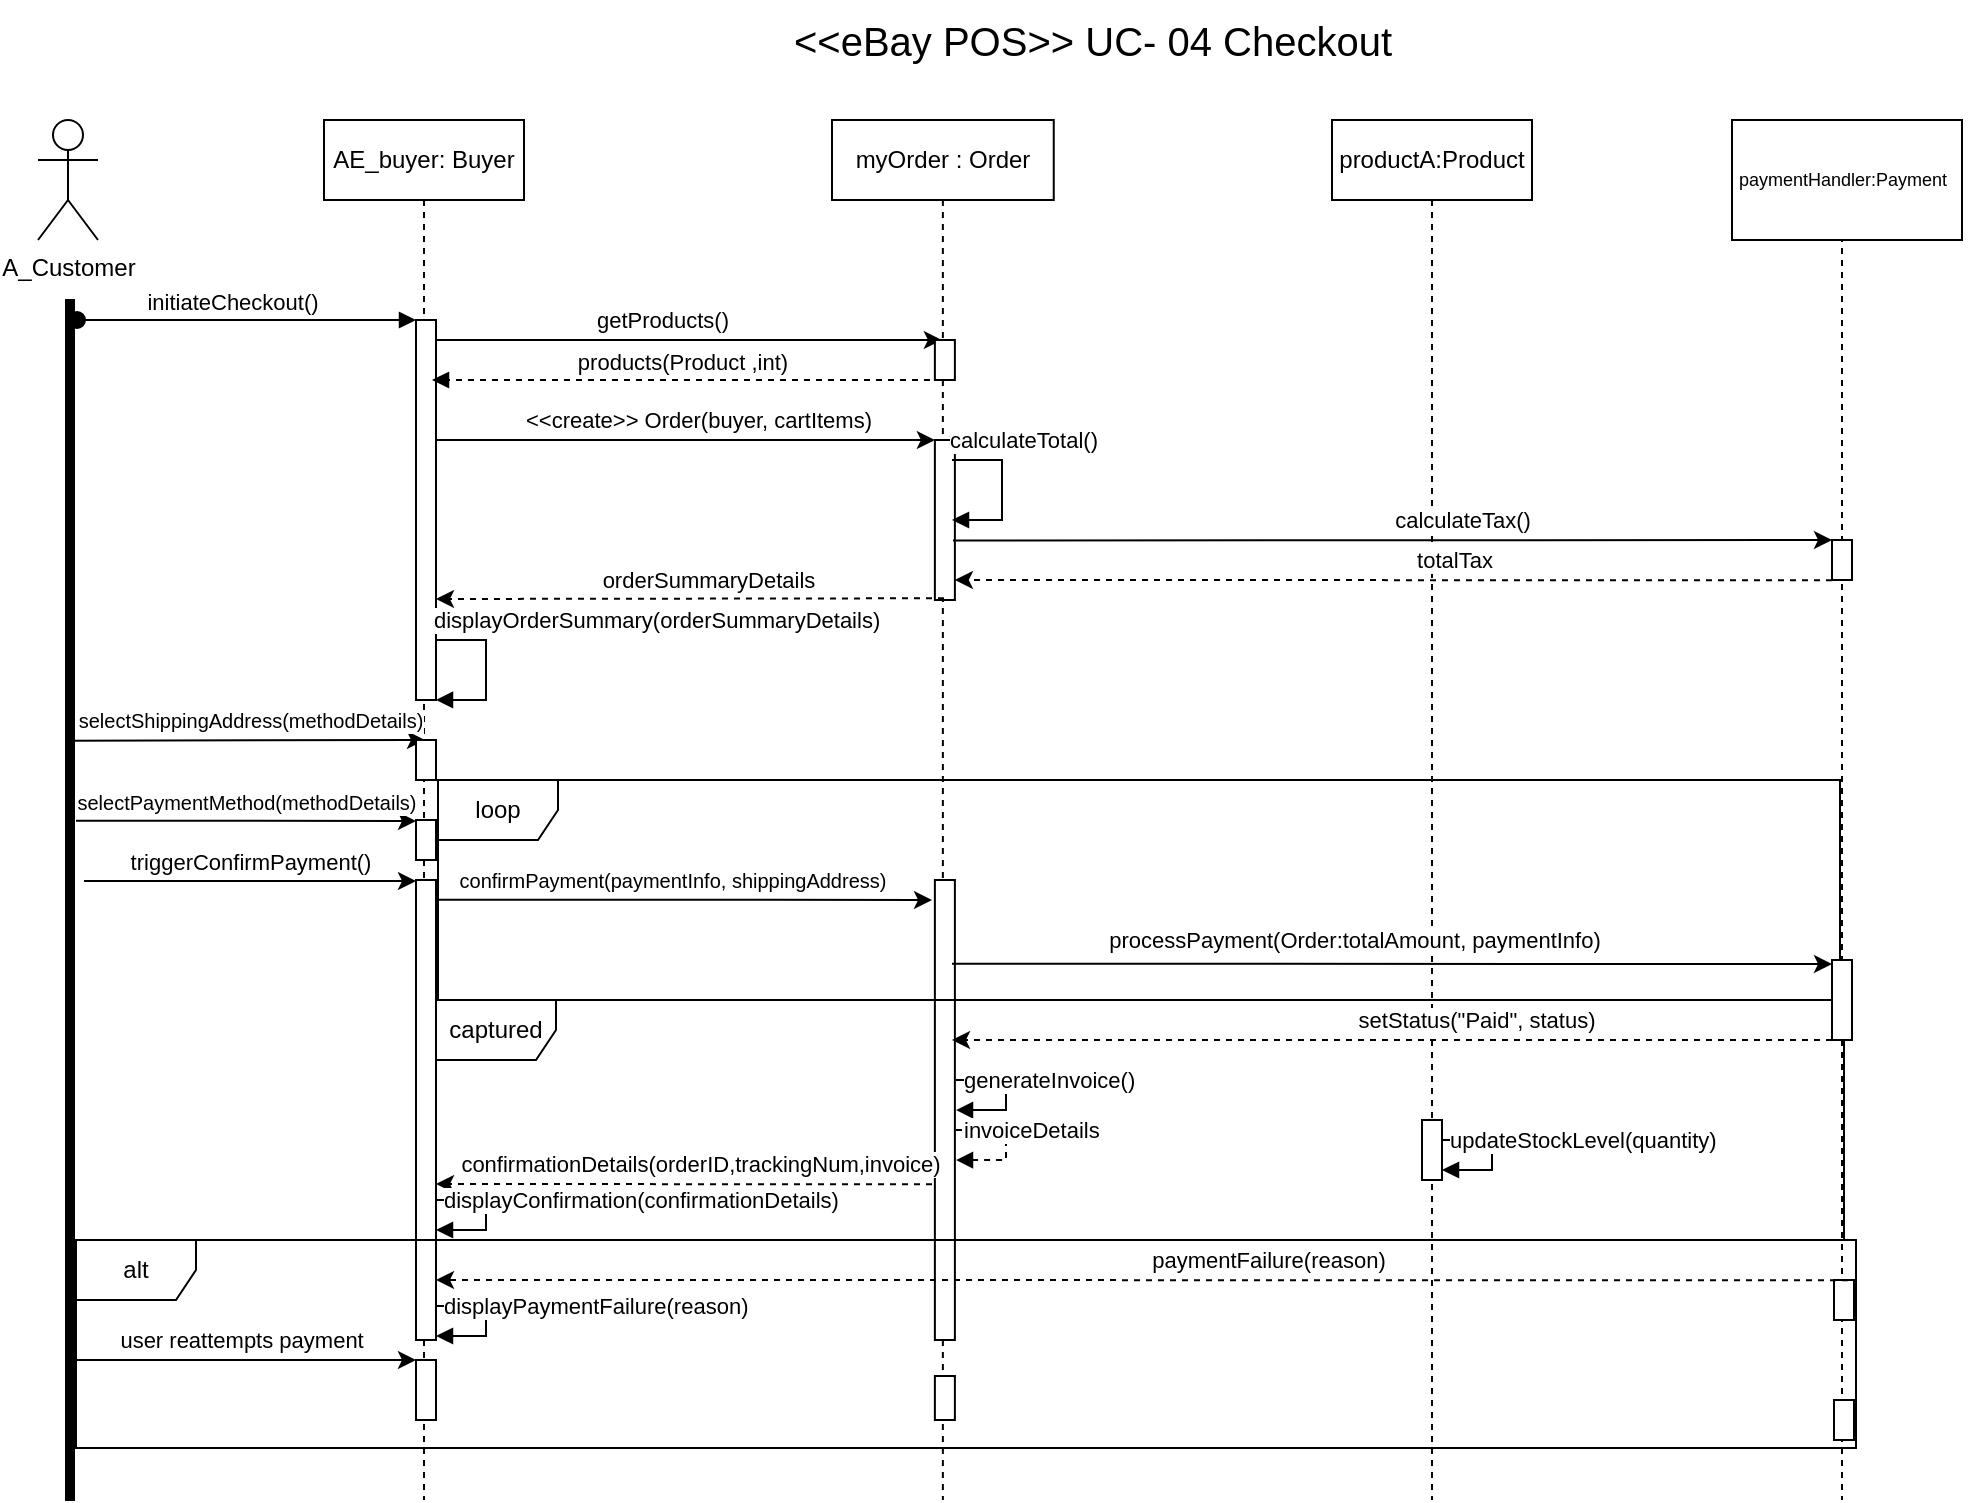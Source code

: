 <mxfile version="27.0.6">
  <diagram name="Page-1" id="2YBvvXClWsGukQMizWep">
    <mxGraphModel dx="2276" dy="859" grid="1" gridSize="10" guides="1" tooltips="1" connect="1" arrows="1" fold="1" page="1" pageScale="1" pageWidth="850" pageHeight="1100" math="0" shadow="0">
      <root>
        <mxCell id="0" />
        <mxCell id="1" parent="0" />
        <mxCell id="kN1TvL-AGW_TWXCYKgNe-4" value="A_Customer" style="shape=umlActor;verticalLabelPosition=bottom;verticalAlign=top;html=1;" parent="1" vertex="1">
          <mxGeometry x="-437" y="70" width="30" height="60" as="geometry" />
        </mxCell>
        <mxCell id="kN1TvL-AGW_TWXCYKgNe-6" value="" style="html=1;points=[[0,0,0,0,5],[0,1,0,0,-5],[1,0,0,0,5],[1,1,0,0,-5]];perimeter=orthogonalPerimeter;outlineConnect=0;targetShapes=umlLifeline;portConstraint=eastwest;newEdgeStyle={&quot;curved&quot;:0,&quot;rounded&quot;:0};fillColor=#000000;imageWidth=6;" parent="1" vertex="1">
          <mxGeometry x="-423" y="160" width="4" height="600" as="geometry" />
        </mxCell>
        <mxCell id="kN1TvL-AGW_TWXCYKgNe-8" value="initiateCheckout()" style="html=1;verticalAlign=bottom;startArrow=oval;startFill=1;endArrow=block;startSize=8;curved=0;rounded=0;" parent="1" edge="1">
          <mxGeometry x="-0.087" width="60" relative="1" as="geometry">
            <mxPoint x="-417.5" y="170" as="sourcePoint" />
            <mxPoint x="-248.0" y="170" as="targetPoint" />
            <mxPoint as="offset" />
          </mxGeometry>
        </mxCell>
        <mxCell id="kN1TvL-AGW_TWXCYKgNe-25" value="" style="edgeStyle=elbowEdgeStyle;rounded=0;orthogonalLoop=1;jettySize=auto;html=1;elbow=vertical;curved=0;" parent="1" edge="1" target="kN1TvL-AGW_TWXCYKgNe-19">
          <mxGeometry relative="1" as="geometry">
            <mxPoint x="-242.0" y="179.996" as="sourcePoint" />
            <mxPoint x="-73.5" y="180" as="targetPoint" />
          </mxGeometry>
        </mxCell>
        <mxCell id="kN1TvL-AGW_TWXCYKgNe-26" value="getProducts()" style="edgeLabel;html=1;align=center;verticalAlign=middle;resizable=0;points=[];" parent="kN1TvL-AGW_TWXCYKgNe-25" vertex="1" connectable="0">
          <mxGeometry x="-0.239" y="4" relative="1" as="geometry">
            <mxPoint x="19" y="-6" as="offset" />
          </mxGeometry>
        </mxCell>
        <mxCell id="kN1TvL-AGW_TWXCYKgNe-13" value="AE_buyer: Buyer" style="shape=umlLifeline;perimeter=lifelinePerimeter;whiteSpace=wrap;html=1;container=0;dropTarget=0;collapsible=0;recursiveResize=0;outlineConnect=0;portConstraint=eastwest;newEdgeStyle={&quot;edgeStyle&quot;:&quot;elbowEdgeStyle&quot;,&quot;elbow&quot;:&quot;vertical&quot;,&quot;curved&quot;:0,&quot;rounded&quot;:0};" parent="1" vertex="1">
          <mxGeometry x="-294" y="70" width="100" height="690" as="geometry" />
        </mxCell>
        <mxCell id="HF9BvkSXhrn5gTn5HDKa-1" value="" style="html=1;points=[[0,0,0,0,5],[0,1,0,0,-5],[1,0,0,0,5],[1,1,0,0,-5]];perimeter=orthogonalPerimeter;outlineConnect=0;targetShapes=umlLifeline;portConstraint=eastwest;newEdgeStyle={&quot;curved&quot;:0,&quot;rounded&quot;:0};" parent="kN1TvL-AGW_TWXCYKgNe-13" vertex="1">
          <mxGeometry x="46" y="100" width="10" height="190" as="geometry" />
        </mxCell>
        <mxCell id="Sw7p4tAm8NIHKgo4iLP5-28" value="" style="html=1;points=[[0,0,0,0,5],[0,1,0,0,-5],[1,0,0,0,5],[1,1,0,0,-5]];perimeter=orthogonalPerimeter;outlineConnect=0;targetShapes=umlLifeline;portConstraint=eastwest;newEdgeStyle={&quot;curved&quot;:0,&quot;rounded&quot;:0};" parent="kN1TvL-AGW_TWXCYKgNe-13" vertex="1">
          <mxGeometry x="46" y="380" width="10" height="230" as="geometry" />
        </mxCell>
        <mxCell id="mtO_gDQZqmRhvzvz-Wwp-13" value="" style="html=1;points=[[0,0,0,0,5],[0,1,0,0,-5],[1,0,0,0,5],[1,1,0,0,-5]];perimeter=orthogonalPerimeter;outlineConnect=0;targetShapes=umlLifeline;portConstraint=eastwest;newEdgeStyle={&quot;curved&quot;:0,&quot;rounded&quot;:0};" parent="kN1TvL-AGW_TWXCYKgNe-13" vertex="1">
          <mxGeometry x="46" y="620" width="10" height="30" as="geometry" />
        </mxCell>
        <mxCell id="kN1TvL-AGW_TWXCYKgNe-19" value="myOrder : Order" style="shape=umlLifeline;perimeter=lifelinePerimeter;whiteSpace=wrap;html=1;container=0;dropTarget=0;collapsible=0;recursiveResize=0;outlineConnect=0;portConstraint=eastwest;newEdgeStyle={&quot;edgeStyle&quot;:&quot;elbowEdgeStyle&quot;,&quot;elbow&quot;:&quot;vertical&quot;,&quot;curved&quot;:0,&quot;rounded&quot;:0};" parent="1" vertex="1">
          <mxGeometry x="-40" y="70" width="110.87" height="690" as="geometry" />
        </mxCell>
        <mxCell id="kN1TvL-AGW_TWXCYKgNe-66" value="" style="html=1;points=[[0,0,0,0,5],[0,1,0,0,-5],[1,0,0,0,5],[1,1,0,0,-5]];perimeter=orthogonalPerimeter;outlineConnect=0;targetShapes=umlLifeline;portConstraint=eastwest;newEdgeStyle={&quot;curved&quot;:0,&quot;rounded&quot;:0};" parent="kN1TvL-AGW_TWXCYKgNe-19" vertex="1">
          <mxGeometry x="51.44" y="380" width="10" height="230" as="geometry" />
        </mxCell>
        <mxCell id="kN1TvL-AGW_TWXCYKgNe-73" value="" style="html=1;points=[[0,0,0,0,5],[0,1,0,0,-5],[1,0,0,0,5],[1,1,0,0,-5]];perimeter=orthogonalPerimeter;outlineConnect=0;targetShapes=umlLifeline;portConstraint=eastwest;newEdgeStyle={&quot;curved&quot;:0,&quot;rounded&quot;:0};" parent="kN1TvL-AGW_TWXCYKgNe-19" vertex="1">
          <mxGeometry x="51.44" y="160" width="10" height="80" as="geometry" />
        </mxCell>
        <mxCell id="mtO_gDQZqmRhvzvz-Wwp-22" value="" style="html=1;points=[[0,0,0,0,5],[0,1,0,0,-5],[1,0,0,0,5],[1,1,0,0,-5]];perimeter=orthogonalPerimeter;outlineConnect=0;targetShapes=umlLifeline;portConstraint=eastwest;newEdgeStyle={&quot;curved&quot;:0,&quot;rounded&quot;:0};" parent="kN1TvL-AGW_TWXCYKgNe-19" vertex="1">
          <mxGeometry x="51.44" y="628" width="10" height="22" as="geometry" />
        </mxCell>
        <mxCell id="Sw7p4tAm8NIHKgo4iLP5-13" value="" style="html=1;points=[[0,0,0,0,5],[0,1,0,0,-5],[1,0,0,0,5],[1,1,0,0,-5]];perimeter=orthogonalPerimeter;outlineConnect=0;targetShapes=umlLifeline;portConstraint=eastwest;newEdgeStyle={&quot;curved&quot;:0,&quot;rounded&quot;:0};" parent="kN1TvL-AGW_TWXCYKgNe-19" vertex="1">
          <mxGeometry x="51.44" y="110" width="10" height="20" as="geometry" />
        </mxCell>
        <mxCell id="kN1TvL-AGW_TWXCYKgNe-23" value="" style="shape=umlLifeline;perimeter=lifelinePerimeter;whiteSpace=wrap;html=1;container=1;dropTarget=0;collapsible=0;recursiveResize=0;outlineConnect=0;portConstraint=eastwest;newEdgeStyle={&quot;curved&quot;:0,&quot;rounded&quot;:0};participant=umlActor;" parent="1" vertex="1">
          <mxGeometry x="455" y="70" width="20" height="690" as="geometry" />
        </mxCell>
        <mxCell id="HF9BvkSXhrn5gTn5HDKa-6" value="" style="html=1;points=[[0,0,0,0,5],[0,1,0,0,-5],[1,0,0,0,5],[1,1,0,0,-5]];perimeter=orthogonalPerimeter;outlineConnect=0;targetShapes=umlLifeline;portConstraint=eastwest;newEdgeStyle={&quot;curved&quot;:0,&quot;rounded&quot;:0};" parent="kN1TvL-AGW_TWXCYKgNe-23" vertex="1">
          <mxGeometry x="6" y="640" width="10" height="20" as="geometry" />
        </mxCell>
        <mxCell id="ykOPbRQtEB0h3hrjc40J-9" value="" style="html=1;points=[[0,0,0,0,5],[0,1,0,0,-5],[1,0,0,0,5],[1,1,0,0,-5]];perimeter=orthogonalPerimeter;outlineConnect=0;targetShapes=umlLifeline;portConstraint=eastwest;newEdgeStyle={&quot;curved&quot;:0,&quot;rounded&quot;:0};" parent="kN1TvL-AGW_TWXCYKgNe-23" vertex="1">
          <mxGeometry x="6" y="580" width="10" height="20" as="geometry" />
        </mxCell>
        <mxCell id="nH1G99oQ00qSDfp580w2-2" value="" style="html=1;points=[[0,0,0,0,5],[0,1,0,0,-5],[1,0,0,0,5],[1,1,0,0,-5]];perimeter=orthogonalPerimeter;outlineConnect=0;targetShapes=umlLifeline;portConstraint=eastwest;newEdgeStyle={&quot;curved&quot;:0,&quot;rounded&quot;:0};" vertex="1" parent="kN1TvL-AGW_TWXCYKgNe-23">
          <mxGeometry x="5" y="210" width="10" height="20" as="geometry" />
        </mxCell>
        <mxCell id="kN1TvL-AGW_TWXCYKgNe-31" value="" style="edgeStyle=elbowEdgeStyle;rounded=0;orthogonalLoop=1;jettySize=auto;html=1;elbow=vertical;curved=0;" parent="1" target="kN1TvL-AGW_TWXCYKgNe-73" edge="1">
          <mxGeometry relative="1" as="geometry">
            <mxPoint x="-238.0" y="229.996" as="sourcePoint" />
            <mxPoint x="-103.13" y="229.996" as="targetPoint" />
          </mxGeometry>
        </mxCell>
        <mxCell id="Sw7p4tAm8NIHKgo4iLP5-3" value="&amp;lt;&amp;lt;create&amp;gt;&amp;gt; Order(buyer, cartItems)" style="edgeLabel;html=1;align=center;verticalAlign=middle;resizable=0;points=[];" parent="kN1TvL-AGW_TWXCYKgNe-31" vertex="1" connectable="0">
          <mxGeometry x="0.298" relative="1" as="geometry">
            <mxPoint x="-31" y="-10" as="offset" />
          </mxGeometry>
        </mxCell>
        <mxCell id="kN1TvL-AGW_TWXCYKgNe-64" value="productA:Product" style="shape=umlLifeline;perimeter=lifelinePerimeter;whiteSpace=wrap;html=1;container=0;dropTarget=0;collapsible=0;recursiveResize=0;outlineConnect=0;portConstraint=eastwest;newEdgeStyle={&quot;edgeStyle&quot;:&quot;elbowEdgeStyle&quot;,&quot;elbow&quot;:&quot;vertical&quot;,&quot;curved&quot;:0,&quot;rounded&quot;:0};" parent="1" vertex="1">
          <mxGeometry x="210" y="70" width="100" height="690" as="geometry" />
        </mxCell>
        <mxCell id="kN1TvL-AGW_TWXCYKgNe-87" value="" style="edgeStyle=elbowEdgeStyle;rounded=0;orthogonalLoop=1;jettySize=auto;html=1;elbow=vertical;curved=0;exitX=1;exitY=1;exitDx=0;exitDy=-5;exitPerimeter=0;" parent="1" edge="1">
          <mxGeometry relative="1" as="geometry">
            <mxPoint x="-414" y="450.46" as="sourcePoint" />
            <mxPoint x="-248" y="450.17" as="targetPoint" />
          </mxGeometry>
        </mxCell>
        <mxCell id="kN1TvL-AGW_TWXCYKgNe-88" value="triggerConfirmPayment()" style="edgeLabel;html=1;align=center;verticalAlign=middle;resizable=0;points=[];" parent="kN1TvL-AGW_TWXCYKgNe-87" vertex="1" connectable="0">
          <mxGeometry x="-0.239" y="4" relative="1" as="geometry">
            <mxPoint x="19" y="-6" as="offset" />
          </mxGeometry>
        </mxCell>
        <mxCell id="kN1TvL-AGW_TWXCYKgNe-93" value="&amp;lt;&amp;lt;eBay POS&amp;gt;&amp;gt; UC- 04 Checkout" style="text;html=1;align=center;verticalAlign=middle;resizable=0;points=[];autosize=1;strokeColor=none;fillColor=none;fontSize=20;" parent="1" vertex="1">
          <mxGeometry x="-70" y="10" width="320" height="40" as="geometry" />
        </mxCell>
        <mxCell id="Sw7p4tAm8NIHKgo4iLP5-1" value="products(Product ,int)" style="html=1;verticalAlign=bottom;endArrow=block;curved=0;rounded=0;dashed=1;" parent="1" edge="1">
          <mxGeometry width="80" relative="1" as="geometry">
            <mxPoint x="9" y="200" as="sourcePoint" />
            <mxPoint x="-240" y="200" as="targetPoint" />
          </mxGeometry>
        </mxCell>
        <mxCell id="Sw7p4tAm8NIHKgo4iLP5-2" value="" style="edgeStyle=elbowEdgeStyle;rounded=0;orthogonalLoop=1;jettySize=auto;html=1;elbow=vertical;curved=0;" parent="1" source="Sw7p4tAm8NIHKgo4iLP5-16" edge="1">
          <mxGeometry relative="1" as="geometry">
            <mxPoint x="-360.0" y="389.996" as="sourcePoint" />
            <mxPoint x="-243" y="390" as="targetPoint" />
          </mxGeometry>
        </mxCell>
        <mxCell id="Sw7p4tAm8NIHKgo4iLP5-6" value="" style="edgeStyle=elbowEdgeStyle;rounded=0;orthogonalLoop=1;jettySize=auto;html=1;elbow=vertical;curved=0;dashed=1;" parent="1" edge="1">
          <mxGeometry relative="1" as="geometry">
            <mxPoint x="16" y="309.13" as="sourcePoint" />
            <mxPoint x="-238" y="309.571" as="targetPoint" />
            <Array as="points" />
          </mxGeometry>
        </mxCell>
        <mxCell id="Sw7p4tAm8NIHKgo4iLP5-7" value="orderSummaryDetails" style="edgeLabel;html=1;align=center;verticalAlign=middle;resizable=0;points=[];" parent="Sw7p4tAm8NIHKgo4iLP5-6" vertex="1" connectable="0">
          <mxGeometry x="-0.239" y="4" relative="1" as="geometry">
            <mxPoint x="-22" y="-14" as="offset" />
          </mxGeometry>
        </mxCell>
        <mxCell id="Sw7p4tAm8NIHKgo4iLP5-8" value="displayOrderSummary(orderSummaryDetails)" style="html=1;align=left;spacingLeft=2;endArrow=block;rounded=0;edgeStyle=orthogonalEdgeStyle;curved=0;rounded=0;" parent="1" edge="1">
          <mxGeometry x="-1" y="11" relative="1" as="geometry">
            <mxPoint x="-238" y="329.98" as="sourcePoint" />
            <Array as="points">
              <mxPoint x="-213" y="359.98" />
            </Array>
            <mxPoint x="-238" y="359.98" as="targetPoint" />
            <mxPoint x="-5" y="1" as="offset" />
          </mxGeometry>
        </mxCell>
        <mxCell id="Sw7p4tAm8NIHKgo4iLP5-10" value="calculateTotal()" style="html=1;align=left;spacingLeft=2;endArrow=block;rounded=0;edgeStyle=orthogonalEdgeStyle;curved=0;rounded=0;" parent="1" edge="1">
          <mxGeometry x="-1" y="11" relative="1" as="geometry">
            <mxPoint x="20" y="240" as="sourcePoint" />
            <Array as="points">
              <mxPoint x="45" y="270" />
            </Array>
            <mxPoint x="20" y="270" as="targetPoint" />
            <mxPoint x="-5" y="1" as="offset" />
          </mxGeometry>
        </mxCell>
        <mxCell id="Sw7p4tAm8NIHKgo4iLP5-18" value="" style="edgeStyle=elbowEdgeStyle;rounded=0;orthogonalLoop=1;jettySize=auto;html=1;elbow=vertical;curved=0;" parent="1" edge="1">
          <mxGeometry relative="1" as="geometry">
            <mxPoint x="-423.0" y="380.326" as="sourcePoint" />
            <mxPoint x="-243.5" y="379.997" as="targetPoint" />
          </mxGeometry>
        </mxCell>
        <mxCell id="Sw7p4tAm8NIHKgo4iLP5-19" value="selectShippingAddress(methodDetails)" style="edgeLabel;html=1;align=center;verticalAlign=middle;resizable=0;points=[];fontSize=10;" parent="Sw7p4tAm8NIHKgo4iLP5-18" vertex="1" connectable="0">
          <mxGeometry x="-0.152" y="9" relative="1" as="geometry">
            <mxPoint x="16" y="-1" as="offset" />
          </mxGeometry>
        </mxCell>
        <mxCell id="Sw7p4tAm8NIHKgo4iLP5-16" value="" style="html=1;points=[[0,0,0,0,5],[0,1,0,0,-5],[1,0,0,0,5],[1,1,0,0,-5]];perimeter=orthogonalPerimeter;outlineConnect=0;targetShapes=umlLifeline;portConstraint=eastwest;newEdgeStyle={&quot;curved&quot;:0,&quot;rounded&quot;:0};" parent="1" vertex="1">
          <mxGeometry x="-248" y="380" width="10" height="20" as="geometry" />
        </mxCell>
        <mxCell id="Sw7p4tAm8NIHKgo4iLP5-22" value="" style="edgeStyle=elbowEdgeStyle;rounded=0;orthogonalLoop=1;jettySize=auto;html=1;elbow=vertical;curved=0;" parent="1" source="Sw7p4tAm8NIHKgo4iLP5-24" edge="1">
          <mxGeometry relative="1" as="geometry">
            <mxPoint x="-418.0" y="420.326" as="sourcePoint" />
            <mxPoint x="-243" y="420" as="targetPoint" />
          </mxGeometry>
        </mxCell>
        <mxCell id="Sw7p4tAm8NIHKgo4iLP5-25" value="" style="edgeStyle=elbowEdgeStyle;rounded=0;orthogonalLoop=1;jettySize=auto;html=1;elbow=vertical;curved=0;" parent="1" target="Sw7p4tAm8NIHKgo4iLP5-24" edge="1">
          <mxGeometry relative="1" as="geometry">
            <mxPoint x="-418.0" y="420.326" as="sourcePoint" />
            <mxPoint x="-243" y="420" as="targetPoint" />
          </mxGeometry>
        </mxCell>
        <mxCell id="Sw7p4tAm8NIHKgo4iLP5-26" value="selectPaymentMethod(methodDetails)" style="edgeLabel;html=1;align=center;verticalAlign=middle;resizable=0;points=[];fontSize=10;" parent="Sw7p4tAm8NIHKgo4iLP5-25" vertex="1" connectable="0">
          <mxGeometry x="-0.152" y="9" relative="1" as="geometry">
            <mxPoint x="13" y="-1" as="offset" />
          </mxGeometry>
        </mxCell>
        <mxCell id="Sw7p4tAm8NIHKgo4iLP5-24" value="" style="html=1;points=[[0,0,0,0,5],[0,1,0,0,-5],[1,0,0,0,5],[1,1,0,0,-5]];perimeter=orthogonalPerimeter;outlineConnect=0;targetShapes=umlLifeline;portConstraint=eastwest;newEdgeStyle={&quot;curved&quot;:0,&quot;rounded&quot;:0};" parent="1" vertex="1">
          <mxGeometry x="-248" y="420" width="10" height="20" as="geometry" />
        </mxCell>
        <mxCell id="Sw7p4tAm8NIHKgo4iLP5-37" value="" style="edgeStyle=elbowEdgeStyle;rounded=0;orthogonalLoop=1;jettySize=auto;html=1;elbow=vertical;curved=0;exitX=1.458;exitY=0.139;exitDx=0;exitDy=0;exitPerimeter=0;" parent="1" edge="1">
          <mxGeometry relative="1" as="geometry">
            <mxPoint x="20.0" y="491.85" as="sourcePoint" />
            <mxPoint x="460" y="492" as="targetPoint" />
            <Array as="points" />
          </mxGeometry>
        </mxCell>
        <mxCell id="Sw7p4tAm8NIHKgo4iLP5-38" value="processPayment(Order:totalAmount, paymentInfo)" style="edgeLabel;html=1;align=center;verticalAlign=middle;resizable=0;points=[];fontSize=11;" parent="Sw7p4tAm8NIHKgo4iLP5-37" vertex="1" connectable="0">
          <mxGeometry x="-0.239" y="4" relative="1" as="geometry">
            <mxPoint x="33" y="-8" as="offset" />
          </mxGeometry>
        </mxCell>
        <mxCell id="mtO_gDQZqmRhvzvz-Wwp-2" value="" style="edgeStyle=elbowEdgeStyle;rounded=0;orthogonalLoop=1;jettySize=auto;html=1;elbow=vertical;curved=0;dashed=1;" parent="1" edge="1">
          <mxGeometry relative="1" as="geometry">
            <mxPoint x="460" y="530.0" as="sourcePoint" />
            <mxPoint x="20" y="530" as="targetPoint" />
          </mxGeometry>
        </mxCell>
        <mxCell id="mtO_gDQZqmRhvzvz-Wwp-3" value="setStatus(&quot;Paid&quot;, status)" style="edgeLabel;html=1;align=center;verticalAlign=middle;resizable=0;points=[];" parent="mtO_gDQZqmRhvzvz-Wwp-2" vertex="1" connectable="0">
          <mxGeometry x="-0.239" y="4" relative="1" as="geometry">
            <mxPoint x="-11" y="-14" as="offset" />
          </mxGeometry>
        </mxCell>
        <mxCell id="mtO_gDQZqmRhvzvz-Wwp-5" value="generateInvoice()" style="html=1;align=left;spacingLeft=2;endArrow=block;rounded=0;edgeStyle=orthogonalEdgeStyle;curved=0;rounded=0;" parent="1" edge="1">
          <mxGeometry x="-1" relative="1" as="geometry">
            <mxPoint x="22" y="550.03" as="sourcePoint" />
            <Array as="points">
              <mxPoint x="47" y="550.03" />
              <mxPoint x="47" y="565.03" />
              <mxPoint x="22" y="565.03" />
            </Array>
            <mxPoint x="22" y="565.03" as="targetPoint" />
            <mxPoint as="offset" />
          </mxGeometry>
        </mxCell>
        <mxCell id="mtO_gDQZqmRhvzvz-Wwp-6" value="invoiceDetails" style="html=1;align=left;spacingLeft=2;endArrow=block;rounded=0;edgeStyle=orthogonalEdgeStyle;curved=0;rounded=0;dashed=1;" parent="1" edge="1">
          <mxGeometry x="-1" relative="1" as="geometry">
            <mxPoint x="22" y="575.03" as="sourcePoint" />
            <Array as="points">
              <mxPoint x="47" y="575.03" />
              <mxPoint x="47" y="590.03" />
              <mxPoint x="22" y="590.03" />
            </Array>
            <mxPoint x="22" y="590.03" as="targetPoint" />
            <mxPoint as="offset" />
          </mxGeometry>
        </mxCell>
        <mxCell id="mtO_gDQZqmRhvzvz-Wwp-7" value="" style="edgeStyle=elbowEdgeStyle;rounded=0;orthogonalLoop=1;jettySize=auto;html=1;elbow=vertical;curved=0;dashed=1;" parent="1" edge="1">
          <mxGeometry relative="1" as="geometry">
            <mxPoint x="10" y="602.14" as="sourcePoint" />
            <mxPoint x="-238" y="602.14" as="targetPoint" />
            <Array as="points" />
          </mxGeometry>
        </mxCell>
        <mxCell id="mtO_gDQZqmRhvzvz-Wwp-8" value="confirmationDetails(orderID,trackingNum,invoice)" style="edgeLabel;html=1;align=center;verticalAlign=middle;resizable=0;points=[];" parent="mtO_gDQZqmRhvzvz-Wwp-7" vertex="1" connectable="0">
          <mxGeometry x="-0.239" y="4" relative="1" as="geometry">
            <mxPoint x="-22" y="-14" as="offset" />
          </mxGeometry>
        </mxCell>
        <mxCell id="mtO_gDQZqmRhvzvz-Wwp-11" value="" style="edgeStyle=elbowEdgeStyle;rounded=0;orthogonalLoop=1;jettySize=auto;html=1;elbow=vertical;curved=0;dashed=1;" parent="1" edge="1">
          <mxGeometry relative="1" as="geometry">
            <mxPoint x="468" y="650.13" as="sourcePoint" />
            <mxPoint x="-238" y="650" as="targetPoint" />
            <Array as="points">
              <mxPoint x="550" y="650" />
            </Array>
          </mxGeometry>
        </mxCell>
        <mxCell id="mtO_gDQZqmRhvzvz-Wwp-12" value="paymentFailure(reason)" style="edgeLabel;html=1;align=center;verticalAlign=middle;resizable=0;points=[];" parent="mtO_gDQZqmRhvzvz-Wwp-11" vertex="1" connectable="0">
          <mxGeometry x="-0.239" y="4" relative="1" as="geometry">
            <mxPoint x="-22" y="-14" as="offset" />
          </mxGeometry>
        </mxCell>
        <mxCell id="mtO_gDQZqmRhvzvz-Wwp-9" value="displayConfirmation(confirmationDetails)" style="html=1;align=left;spacingLeft=2;endArrow=block;rounded=0;edgeStyle=orthogonalEdgeStyle;curved=0;rounded=0;" parent="1" edge="1">
          <mxGeometry x="-1" relative="1" as="geometry">
            <mxPoint x="-238" y="610" as="sourcePoint" />
            <Array as="points">
              <mxPoint x="-213" y="610" />
              <mxPoint x="-213" y="625" />
              <mxPoint x="-238" y="625" />
            </Array>
            <mxPoint x="-238" y="625" as="targetPoint" />
            <mxPoint as="offset" />
          </mxGeometry>
        </mxCell>
        <mxCell id="mtO_gDQZqmRhvzvz-Wwp-10" value="displayPaymentFailure(reason)" style="html=1;align=left;spacingLeft=2;endArrow=block;rounded=0;edgeStyle=orthogonalEdgeStyle;curved=0;rounded=0;" parent="1" edge="1">
          <mxGeometry x="-1" relative="1" as="geometry">
            <mxPoint x="-238" y="663" as="sourcePoint" />
            <Array as="points">
              <mxPoint x="-213" y="663" />
              <mxPoint x="-213" y="678" />
              <mxPoint x="-238" y="678" />
            </Array>
            <mxPoint x="-238" y="678" as="targetPoint" />
            <mxPoint as="offset" />
          </mxGeometry>
        </mxCell>
        <mxCell id="mtO_gDQZqmRhvzvz-Wwp-16" value="" style="edgeStyle=elbowEdgeStyle;rounded=0;orthogonalLoop=1;jettySize=auto;html=1;elbow=vertical;curved=0;" parent="1" edge="1">
          <mxGeometry relative="1" as="geometry">
            <mxPoint x="-423" y="690" as="sourcePoint" />
            <mxPoint x="-248" y="690" as="targetPoint" />
          </mxGeometry>
        </mxCell>
        <mxCell id="mtO_gDQZqmRhvzvz-Wwp-17" value="&amp;nbsp;user reattempts payment" style="edgeLabel;html=1;align=center;verticalAlign=middle;resizable=0;points=[];" parent="mtO_gDQZqmRhvzvz-Wwp-16" vertex="1" connectable="0">
          <mxGeometry x="-0.239" y="4" relative="1" as="geometry">
            <mxPoint x="19" y="-6" as="offset" />
          </mxGeometry>
        </mxCell>
        <mxCell id="ykOPbRQtEB0h3hrjc40J-13" value="" style="edgeStyle=elbowEdgeStyle;rounded=0;orthogonalLoop=1;jettySize=auto;html=1;elbow=vertical;curved=0;" parent="1" edge="1">
          <mxGeometry relative="1" as="geometry">
            <mxPoint x="-238.0" y="459.816" as="sourcePoint" />
            <mxPoint x="10" y="460" as="targetPoint" />
          </mxGeometry>
        </mxCell>
        <mxCell id="ykOPbRQtEB0h3hrjc40J-14" value="confirmPayment(paymentInfo, shippingAddress)" style="edgeLabel;html=1;align=center;verticalAlign=middle;resizable=0;points=[];fontSize=10;" parent="ykOPbRQtEB0h3hrjc40J-13" vertex="1" connectable="0">
          <mxGeometry x="-0.152" y="9" relative="1" as="geometry">
            <mxPoint x="13" y="-1" as="offset" />
          </mxGeometry>
        </mxCell>
        <mxCell id="ykOPbRQtEB0h3hrjc40J-12" value="loop" style="shape=umlFrame;whiteSpace=wrap;html=1;pointerEvents=0;" parent="1" vertex="1">
          <mxGeometry x="-237" y="400" width="701" height="110" as="geometry" />
        </mxCell>
        <mxCell id="ykOPbRQtEB0h3hrjc40J-15" value="alt" style="shape=umlFrame;whiteSpace=wrap;html=1;pointerEvents=0;" parent="1" vertex="1">
          <mxGeometry x="-418" y="630" width="890" height="104" as="geometry" />
        </mxCell>
        <mxCell id="PUNF1kNcgxxUp3v5ZcSH-1" value="" style="edgeStyle=elbowEdgeStyle;rounded=0;orthogonalLoop=1;jettySize=auto;html=1;elbow=vertical;curved=0;" parent="1" edge="1">
          <mxGeometry relative="1" as="geometry">
            <mxPoint x="20.5" y="280.24" as="sourcePoint" />
            <mxPoint x="460" y="280" as="targetPoint" />
          </mxGeometry>
        </mxCell>
        <mxCell id="PUNF1kNcgxxUp3v5ZcSH-2" value="calculateTax()" style="edgeLabel;html=1;align=center;verticalAlign=middle;resizable=0;points=[];" parent="PUNF1kNcgxxUp3v5ZcSH-1" vertex="1" connectable="0">
          <mxGeometry x="0.298" relative="1" as="geometry">
            <mxPoint x="-31" y="-10" as="offset" />
          </mxGeometry>
        </mxCell>
        <mxCell id="PUNF1kNcgxxUp3v5ZcSH-5" value="" style="edgeStyle=elbowEdgeStyle;rounded=0;orthogonalLoop=1;jettySize=auto;html=1;elbow=vertical;curved=0;dashed=1;" parent="1" target="kN1TvL-AGW_TWXCYKgNe-73" edge="1">
          <mxGeometry relative="1" as="geometry">
            <mxPoint x="460" y="300.13" as="sourcePoint" />
            <mxPoint x="124" y="300" as="targetPoint" />
            <Array as="points">
              <mxPoint x="564.5" y="300" />
            </Array>
          </mxGeometry>
        </mxCell>
        <mxCell id="PUNF1kNcgxxUp3v5ZcSH-6" value="totalTax" style="edgeLabel;html=1;align=center;verticalAlign=middle;resizable=0;points=[];" parent="PUNF1kNcgxxUp3v5ZcSH-5" vertex="1" connectable="0">
          <mxGeometry x="-0.239" y="4" relative="1" as="geometry">
            <mxPoint x="-22" y="-14" as="offset" />
          </mxGeometry>
        </mxCell>
        <mxCell id="nH1G99oQ00qSDfp580w2-5" value="updateStockLevel(quantity)" style="html=1;align=left;spacingLeft=2;endArrow=block;rounded=0;edgeStyle=orthogonalEdgeStyle;curved=0;rounded=0;" edge="1" parent="1" source="mtO_gDQZqmRhvzvz-Wwp-34">
          <mxGeometry x="-1" relative="1" as="geometry">
            <mxPoint x="265" y="580" as="sourcePoint" />
            <Array as="points">
              <mxPoint x="290" y="580" />
              <mxPoint x="290" y="595" />
              <mxPoint x="265" y="595" />
            </Array>
            <mxPoint x="265" y="595" as="targetPoint" />
            <mxPoint as="offset" />
          </mxGeometry>
        </mxCell>
        <mxCell id="mtO_gDQZqmRhvzvz-Wwp-34" value="" style="html=1;points=[[0,0,0,0,5],[0,1,0,0,-5],[1,0,0,0,5],[1,1,0,0,-5]];perimeter=orthogonalPerimeter;outlineConnect=0;targetShapes=umlLifeline;portConstraint=eastwest;newEdgeStyle={&quot;curved&quot;:0,&quot;rounded&quot;:0};" parent="1" vertex="1">
          <mxGeometry x="255" y="570" width="10" height="30" as="geometry" />
        </mxCell>
        <mxCell id="nH1G99oQ00qSDfp580w2-6" value="captured" style="shape=umlFrame;whiteSpace=wrap;html=1;pointerEvents=0;" vertex="1" parent="1">
          <mxGeometry x="-238" y="510" width="704" height="120" as="geometry" />
        </mxCell>
        <mxCell id="Sw7p4tAm8NIHKgo4iLP5-35" value="" style="html=1;points=[[0,0,0,0,5],[0,1,0,0,-5],[1,0,0,0,5],[1,1,0,0,-5]];perimeter=orthogonalPerimeter;outlineConnect=0;targetShapes=umlLifeline;portConstraint=eastwest;newEdgeStyle={&quot;curved&quot;:0,&quot;rounded&quot;:0};" parent="1" vertex="1">
          <mxGeometry x="460" y="490" width="10" height="40" as="geometry" />
        </mxCell>
        <mxCell id="nH1G99oQ00qSDfp580w2-12" value="" style="whiteSpace=wrap;html=1;" vertex="1" parent="1">
          <mxGeometry x="410" y="70" width="115" height="60" as="geometry" />
        </mxCell>
        <mxCell id="kN1TvL-AGW_TWXCYKgNe-24" value="paymentHandler:Payment" style="text;html=1;align=center;verticalAlign=middle;resizable=0;points=[];autosize=1;strokeColor=none;fillColor=none;fontSize=9;" parent="1" vertex="1">
          <mxGeometry x="400" y="90" width="130" height="20" as="geometry" />
        </mxCell>
      </root>
    </mxGraphModel>
  </diagram>
</mxfile>
